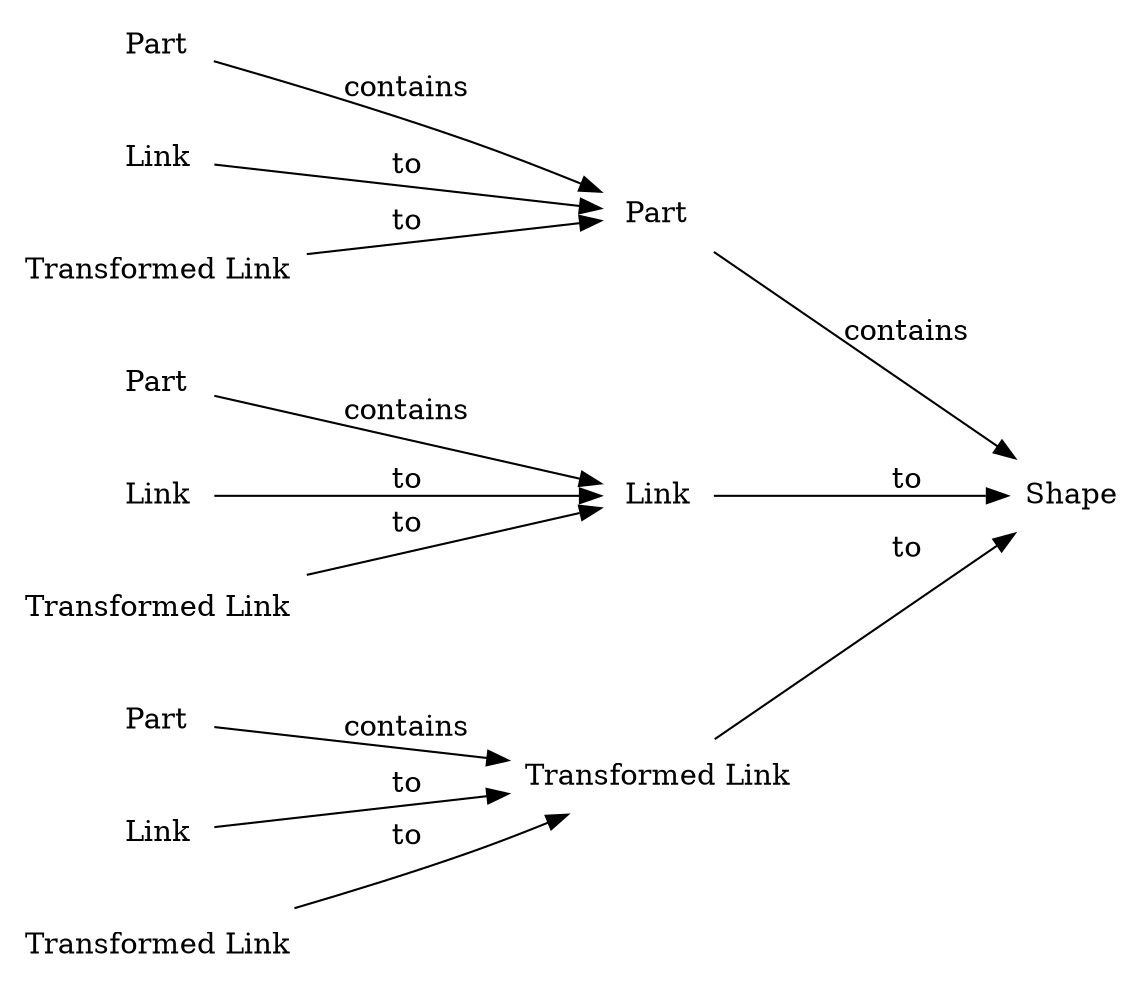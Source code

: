 strict digraph Combinations {
    rankdir="LR"
    node [shape=plaintext]
    1 [label="Shape"]
    
    2 [label="Part"]
    3 [label="Link"]
    4 [label="Transformed Link"]

    5 [label="Part"]
    6 [label="Link"]
    7 [label="Transformed Link"]

    8 [label="Part"]
    9 [label="Link"]
    10 [label="Transformed Link"]

    11 [label="Part"]
    12 [label="Link"]
    13 [label="Transformed Link"]

    2 -> 1 [label="contains"]
    3 -> 1 [label="to"]
    4 -> 1 [label="to"]

    5 -> 2 [label="contains"]
    6 -> 2 [label="to"]
    7 -> 2 [label="to"]

    8 -> 3 [label="contains"]
    9 -> 3 [label="to"]
    10 -> 3 [label="to"]

    11 -> 4 [label="contains"]
    12 -> 4 [label="to"]
    13 -> 4 [label="to"]

}